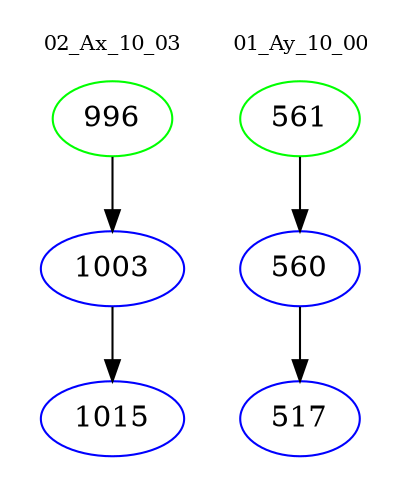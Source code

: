 digraph{
subgraph cluster_0 {
color = white
label = "02_Ax_10_03";
fontsize=10;
T0_996 [label="996", color="green"]
T0_996 -> T0_1003 [color="black"]
T0_1003 [label="1003", color="blue"]
T0_1003 -> T0_1015 [color="black"]
T0_1015 [label="1015", color="blue"]
}
subgraph cluster_1 {
color = white
label = "01_Ay_10_00";
fontsize=10;
T1_561 [label="561", color="green"]
T1_561 -> T1_560 [color="black"]
T1_560 [label="560", color="blue"]
T1_560 -> T1_517 [color="black"]
T1_517 [label="517", color="blue"]
}
}
